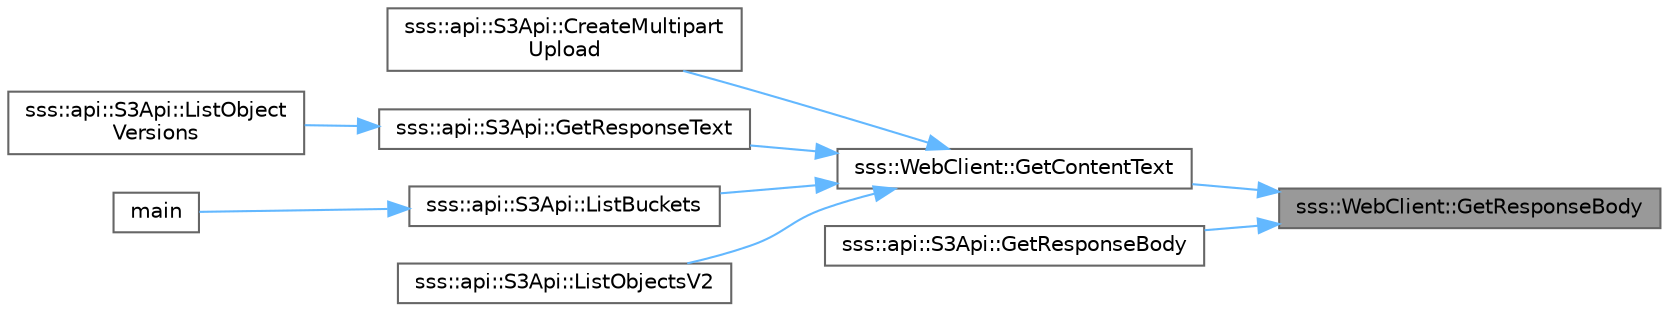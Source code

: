 digraph "sss::WebClient::GetResponseBody"
{
 // INTERACTIVE_SVG=YES
 // LATEX_PDF_SIZE
  bgcolor="transparent";
  edge [fontname=Helvetica,fontsize=10,labelfontname=Helvetica,labelfontsize=10];
  node [fontname=Helvetica,fontsize=10,shape=box,height=0.2,width=0.4];
  rankdir="RL";
  Node1 [id="Node000001",label="sss::WebClient::GetResponseBody",height=0.2,width=0.4,color="gray40", fillcolor="grey60", style="filled", fontcolor="black",tooltip=" "];
  Node1 -> Node2 [id="edge1_Node000001_Node000002",dir="back",color="steelblue1",style="solid",tooltip=" "];
  Node2 [id="Node000002",label="sss::WebClient::GetContentText",height=0.2,width=0.4,color="grey40", fillcolor="white", style="filled",URL="$classsss_1_1WebClient.html#ac9e82fc4b56b142d91f9b104f5266f91",tooltip="Get response body as text."];
  Node2 -> Node3 [id="edge2_Node000002_Node000003",dir="back",color="steelblue1",style="solid",tooltip=" "];
  Node3 [id="Node000003",label="sss::api::S3Api::CreateMultipart\lUpload",height=0.2,width=0.4,color="grey40", fillcolor="white", style="filled",URL="$classsss_1_1api_1_1S3Api.html#a1796fafda3d90a4292a611ce1999433b",tooltip="Create multipart upload."];
  Node2 -> Node4 [id="edge3_Node000002_Node000004",dir="back",color="steelblue1",style="solid",tooltip=" "];
  Node4 [id="Node000004",label="sss::api::S3Api::GetResponseText",height=0.2,width=0.4,color="grey40", fillcolor="white", style="filled",URL="$classsss_1_1api_1_1S3Api.html#a014e8431fd351f9994324527f74ba3e9",tooltip=" "];
  Node4 -> Node5 [id="edge4_Node000004_Node000005",dir="back",color="steelblue1",style="solid",tooltip=" "];
  Node5 [id="Node000005",label="sss::api::S3Api::ListObject\lVersions",height=0.2,width=0.4,color="grey40", fillcolor="white", style="filled",URL="$classsss_1_1api_1_1S3Api.html#a9695a76eb84d3e52800d037f1ef391aa",tooltip="Return all versions and delete markers for object."];
  Node2 -> Node6 [id="edge5_Node000002_Node000006",dir="back",color="steelblue1",style="solid",tooltip=" "];
  Node6 [id="Node000006",label="sss::api::S3Api::ListBuckets",height=0.2,width=0.4,color="grey40", fillcolor="white", style="filled",URL="$classsss_1_1api_1_1S3Api.html#a81e30673c06b609a2ee6e6bfd9130ca6",tooltip="List buckets."];
  Node6 -> Node7 [id="edge6_Node000006_Node000007",dir="back",color="steelblue1",style="solid",tooltip=" "];
  Node7 [id="Node000007",label="main",height=0.2,width=0.4,color="grey40", fillcolor="white", style="filled",URL="$bucket-test_8cpp.html#a3c04138a5bfe5d72780bb7e82a18e627",tooltip="Bucket tests."];
  Node2 -> Node8 [id="edge7_Node000002_Node000008",dir="back",color="steelblue1",style="solid",tooltip=" "];
  Node8 [id="Node000008",label="sss::api::S3Api::ListObjectsV2",height=0.2,width=0.4,color="grey40", fillcolor="white", style="filled",URL="$classsss_1_1api_1_1S3Api.html#a3f00f611cd210a58ac6e8c0555984433",tooltip="List objects by sending a ListObjectsV2 request."];
  Node1 -> Node9 [id="edge8_Node000001_Node000009",dir="back",color="steelblue1",style="solid",tooltip=" "];
  Node9 [id="Node000009",label="sss::api::S3Api::GetResponseBody",height=0.2,width=0.4,color="grey40", fillcolor="white", style="filled",URL="$classsss_1_1api_1_1S3Api.html#ae41728446ec775637fc871322b77d050",tooltip=" "];
}
